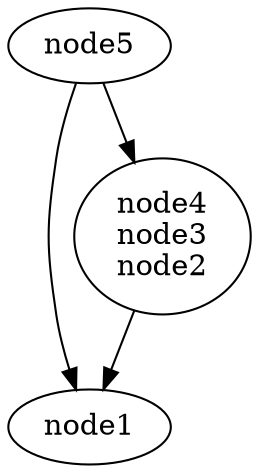 digraph G {
  graph [name="parallel1x3r-compact"]
node1;
node5;
"node4
node3
node2";
node5->node1 ;
node5->"node4
node3
node2" ;
"node4
node3
node2"->node1 ;
}
